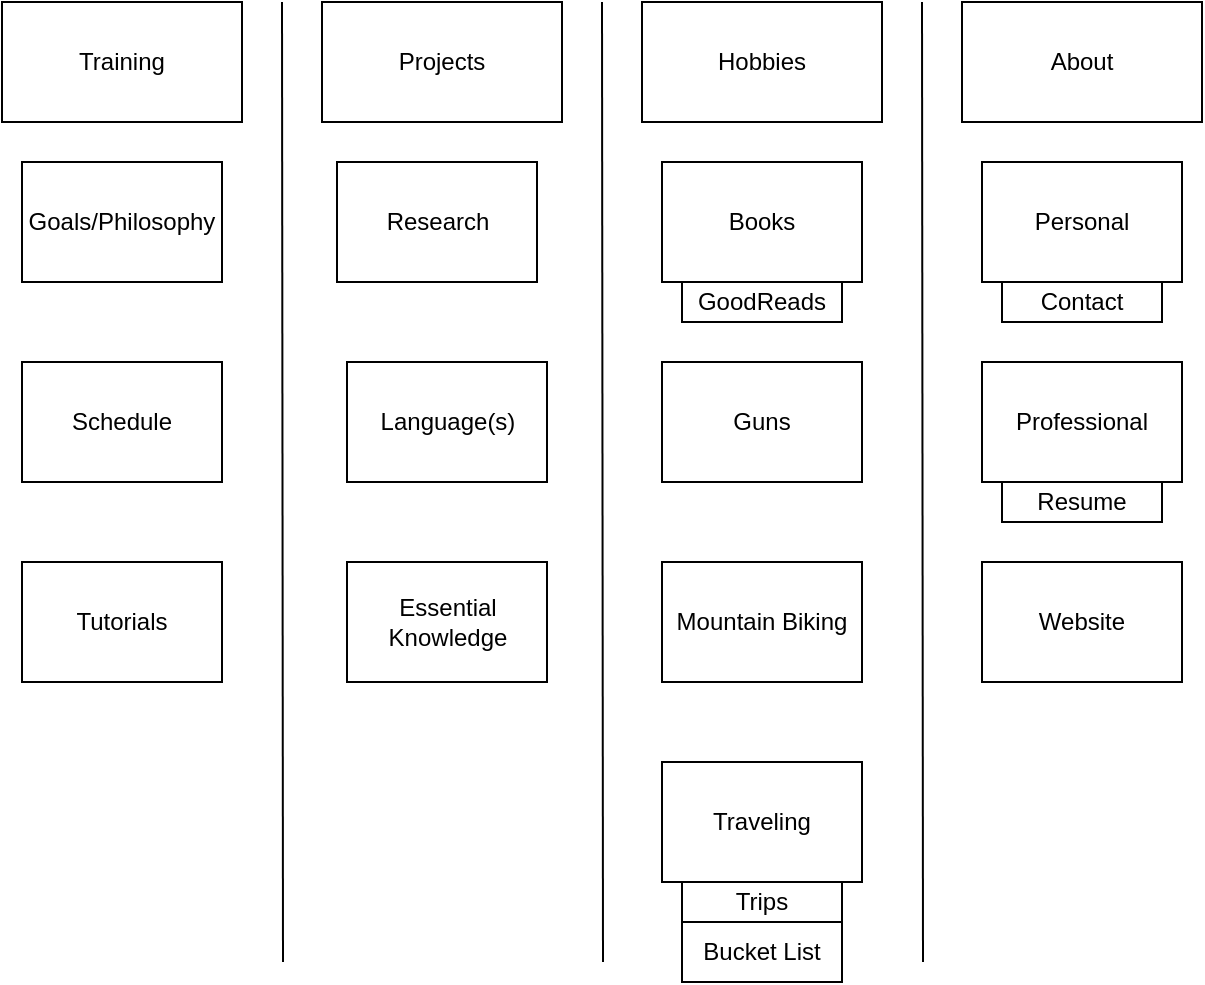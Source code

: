 <mxfile version="11.1.4" type="device"><diagram id="IyH7OOqX-qyS-QOKByBV" name="Page-1"><mxGraphModel dx="786" dy="531" grid="1" gridSize="10" guides="1" tooltips="1" connect="1" arrows="1" fold="1" page="1" pageScale="1" pageWidth="850" pageHeight="1100" math="0" shadow="0"><root><mxCell id="0"/><mxCell id="1" parent="0"/><mxCell id="tldRKMd1iQlvTvwVTxnZ-2" value="Training" style="rounded=0;whiteSpace=wrap;html=1;" vertex="1" parent="1"><mxGeometry x="120" y="80" width="120" height="60" as="geometry"/></mxCell><mxCell id="tldRKMd1iQlvTvwVTxnZ-3" value="Projects" style="rounded=0;whiteSpace=wrap;html=1;" vertex="1" parent="1"><mxGeometry x="280" y="80" width="120" height="60" as="geometry"/></mxCell><mxCell id="tldRKMd1iQlvTvwVTxnZ-4" value="Hobbies" style="rounded=0;whiteSpace=wrap;html=1;" vertex="1" parent="1"><mxGeometry x="440" y="80" width="120" height="60" as="geometry"/></mxCell><mxCell id="tldRKMd1iQlvTvwVTxnZ-5" value="Goals/Philosophy" style="rounded=0;whiteSpace=wrap;html=1;" vertex="1" parent="1"><mxGeometry x="130" y="160" width="100" height="60" as="geometry"/></mxCell><mxCell id="tldRKMd1iQlvTvwVTxnZ-6" value="Tutorials" style="rounded=0;whiteSpace=wrap;html=1;" vertex="1" parent="1"><mxGeometry x="130" y="360" width="100" height="60" as="geometry"/></mxCell><mxCell id="tldRKMd1iQlvTvwVTxnZ-7" value="Schedule" style="rounded=0;whiteSpace=wrap;html=1;" vertex="1" parent="1"><mxGeometry x="130" y="260" width="100" height="60" as="geometry"/></mxCell><mxCell id="tldRKMd1iQlvTvwVTxnZ-8" value="Research" style="rounded=0;whiteSpace=wrap;html=1;" vertex="1" parent="1"><mxGeometry x="287.5" y="160" width="100" height="60" as="geometry"/></mxCell><mxCell id="tldRKMd1iQlvTvwVTxnZ-9" value="Books&lt;span style=&quot;font-family: &amp;#34;helvetica&amp;#34; , &amp;#34;arial&amp;#34; , sans-serif ; font-size: 0px ; white-space: nowrap&quot;&gt;%3CmxGraphModel%3E%3Croot%3E%3CmxCell%20id%3D%220%22%2F%3E%3CmxCell%20id%3D%221%22%20parent%3D%220%22%2F%3E%3CmxCell%20id%3D%222%22%20value%3D%22Tutorials%22%20style%3D%22rounded%3D0%3BwhiteSpace%3Dwrap%3Bhtml%3D1%3B%22%20vertex%3D%221%22%20parent%3D%221%22%3E%3CmxGeometry%20x%3D%22180%22%20y%3D%22200%22%20width%3D%2280%22%20height%3D%2260%22%20as%3D%22geometry%22%2F%3E%3C%2FmxCell%3E%3C%2Froot%3E%3C%2FmxGraphModel%3E&lt;/span&gt;" style="rounded=0;whiteSpace=wrap;html=1;" vertex="1" parent="1"><mxGeometry x="450" y="160" width="100" height="60" as="geometry"/></mxCell><mxCell id="tldRKMd1iQlvTvwVTxnZ-10" value="Guns" style="rounded=0;whiteSpace=wrap;html=1;" vertex="1" parent="1"><mxGeometry x="450" y="260" width="100" height="60" as="geometry"/></mxCell><mxCell id="tldRKMd1iQlvTvwVTxnZ-11" value="Mountain Biking" style="rounded=0;whiteSpace=wrap;html=1;" vertex="1" parent="1"><mxGeometry x="450" y="360" width="100" height="60" as="geometry"/></mxCell><mxCell id="tldRKMd1iQlvTvwVTxnZ-12" value="Traveling&lt;span style=&quot;font-family: &amp;#34;helvetica&amp;#34; , &amp;#34;arial&amp;#34; , sans-serif ; font-size: 0px ; white-space: nowrap&quot;&gt;%3CmxGraphModel%3E%3Croot%3E%3CmxCell%20id%3D%220%22%2F%3E%3CmxCell%20id%3D%221%22%20parent%3D%220%22%2F%3E%3CmxCell%20id%3D%222%22%20value%3D%22Books%26lt%3Bspan%20style%3D%26quot%3Bfont-family%3A%20%26amp%3B%2334%3Bhelvetica%26amp%3B%2334%3B%20%2C%20%26amp%3B%2334%3Barial%26amp%3B%2334%3B%20%2C%20sans-serif%20%3B%20font-size%3A%200px%20%3B%20white-space%3A%20nowrap%26quot%3B%26gt%3B%253CmxGraphModel%253E%253Croot%253E%253CmxCell%2520id%253D%25220%2522%252F%253E%253CmxCell%2520id%253D%25221%2522%2520parent%253D%25220%2522%252F%253E%253CmxCell%2520id%253D%25222%2522%2520value%253D%2522Tutorials%2522%2520style%253D%2522rounded%253D0%253BwhiteSpace%253Dwrap%253Bhtml%253D1%253B%2522%2520vertex%253D%25221%2522%2520parent%253D%25221%2522%253E%253CmxGeometry%2520x%253D%2522180%2522%2520y%253D%2522200%2522%2520width%253D%252280%2522%2520height%253D%252260%2522%2520as%253D%2522geometry%2522%252F%253E%253C%252FmxCell%253E%253C%252Froot%253E%253C%252FmxGraphModel%253E%26lt%3B%2Fspan%26gt%3B%22%20style%3D%22rounded%3D0%3BwhiteSpace%3Dwrap%3Bhtml%3D1%3B%22%20vertex%3D%221%22%20parent%3D%221%22%3E%3CmxGeometry%20x%3D%22420%22%20y%3D%22140%22%20width%3D%2280%22%20height%3D%2260%22%20as%3D%22geometry%22%2F%3E%3C%2FmxCell%3E%3C%2Froot%3E%3C%2FmxGraphModel%3E&lt;/span&gt;" style="rounded=0;whiteSpace=wrap;html=1;" vertex="1" parent="1"><mxGeometry x="450" y="460" width="100" height="60" as="geometry"/></mxCell><mxCell id="tldRKMd1iQlvTvwVTxnZ-13" value="About" style="rounded=0;whiteSpace=wrap;html=1;" vertex="1" parent="1"><mxGeometry x="600" y="80" width="120" height="60" as="geometry"/></mxCell><mxCell id="tldRKMd1iQlvTvwVTxnZ-14" value="Personal" style="rounded=0;whiteSpace=wrap;html=1;" vertex="1" parent="1"><mxGeometry x="610" y="160" width="100" height="60" as="geometry"/></mxCell><mxCell id="tldRKMd1iQlvTvwVTxnZ-15" value="Professional" style="rounded=0;whiteSpace=wrap;html=1;" vertex="1" parent="1"><mxGeometry x="610" y="260" width="100" height="60" as="geometry"/></mxCell><mxCell id="tldRKMd1iQlvTvwVTxnZ-16" value="Language(s)" style="rounded=0;whiteSpace=wrap;html=1;" vertex="1" parent="1"><mxGeometry x="292.5" y="260" width="100" height="60" as="geometry"/></mxCell><mxCell id="tldRKMd1iQlvTvwVTxnZ-17" value="Essential Knowledge" style="rounded=0;whiteSpace=wrap;html=1;" vertex="1" parent="1"><mxGeometry x="292.5" y="360" width="100" height="60" as="geometry"/></mxCell><mxCell id="tldRKMd1iQlvTvwVTxnZ-20" value="Resume" style="rounded=0;whiteSpace=wrap;html=1;" vertex="1" parent="1"><mxGeometry x="620" y="320" width="80" height="20" as="geometry"/></mxCell><mxCell id="tldRKMd1iQlvTvwVTxnZ-21" value="Contact" style="rounded=0;whiteSpace=wrap;html=1;" vertex="1" parent="1"><mxGeometry x="620" y="220" width="80" height="20" as="geometry"/></mxCell><mxCell id="tldRKMd1iQlvTvwVTxnZ-22" value="Trips" style="rounded=0;whiteSpace=wrap;html=1;" vertex="1" parent="1"><mxGeometry x="460" y="520" width="80" height="20" as="geometry"/></mxCell><mxCell id="tldRKMd1iQlvTvwVTxnZ-23" value="Bucket List" style="rounded=0;whiteSpace=wrap;html=1;" vertex="1" parent="1"><mxGeometry x="460" y="540" width="80" height="30" as="geometry"/></mxCell><mxCell id="tldRKMd1iQlvTvwVTxnZ-24" value="Website" style="rounded=0;whiteSpace=wrap;html=1;" vertex="1" parent="1"><mxGeometry x="610" y="360" width="100" height="60" as="geometry"/></mxCell><mxCell id="tldRKMd1iQlvTvwVTxnZ-26" value="GoodReads" style="rounded=0;whiteSpace=wrap;html=1;" vertex="1" parent="1"><mxGeometry x="460" y="220" width="80" height="20" as="geometry"/></mxCell><mxCell id="tldRKMd1iQlvTvwVTxnZ-28" value="" style="endArrow=none;html=1;" edge="1" parent="1"><mxGeometry width="50" height="50" relative="1" as="geometry"><mxPoint x="260.5" y="560" as="sourcePoint"/><mxPoint x="260" y="80" as="targetPoint"/></mxGeometry></mxCell><mxCell id="tldRKMd1iQlvTvwVTxnZ-29" value="" style="endArrow=none;html=1;" edge="1" parent="1"><mxGeometry width="50" height="50" relative="1" as="geometry"><mxPoint x="420.5" y="560" as="sourcePoint"/><mxPoint x="420" y="80" as="targetPoint"/></mxGeometry></mxCell><mxCell id="tldRKMd1iQlvTvwVTxnZ-30" value="" style="endArrow=none;html=1;" edge="1" parent="1"><mxGeometry width="50" height="50" relative="1" as="geometry"><mxPoint x="580.5" y="560" as="sourcePoint"/><mxPoint x="580" y="80" as="targetPoint"/></mxGeometry></mxCell></root></mxGraphModel></diagram></mxfile>